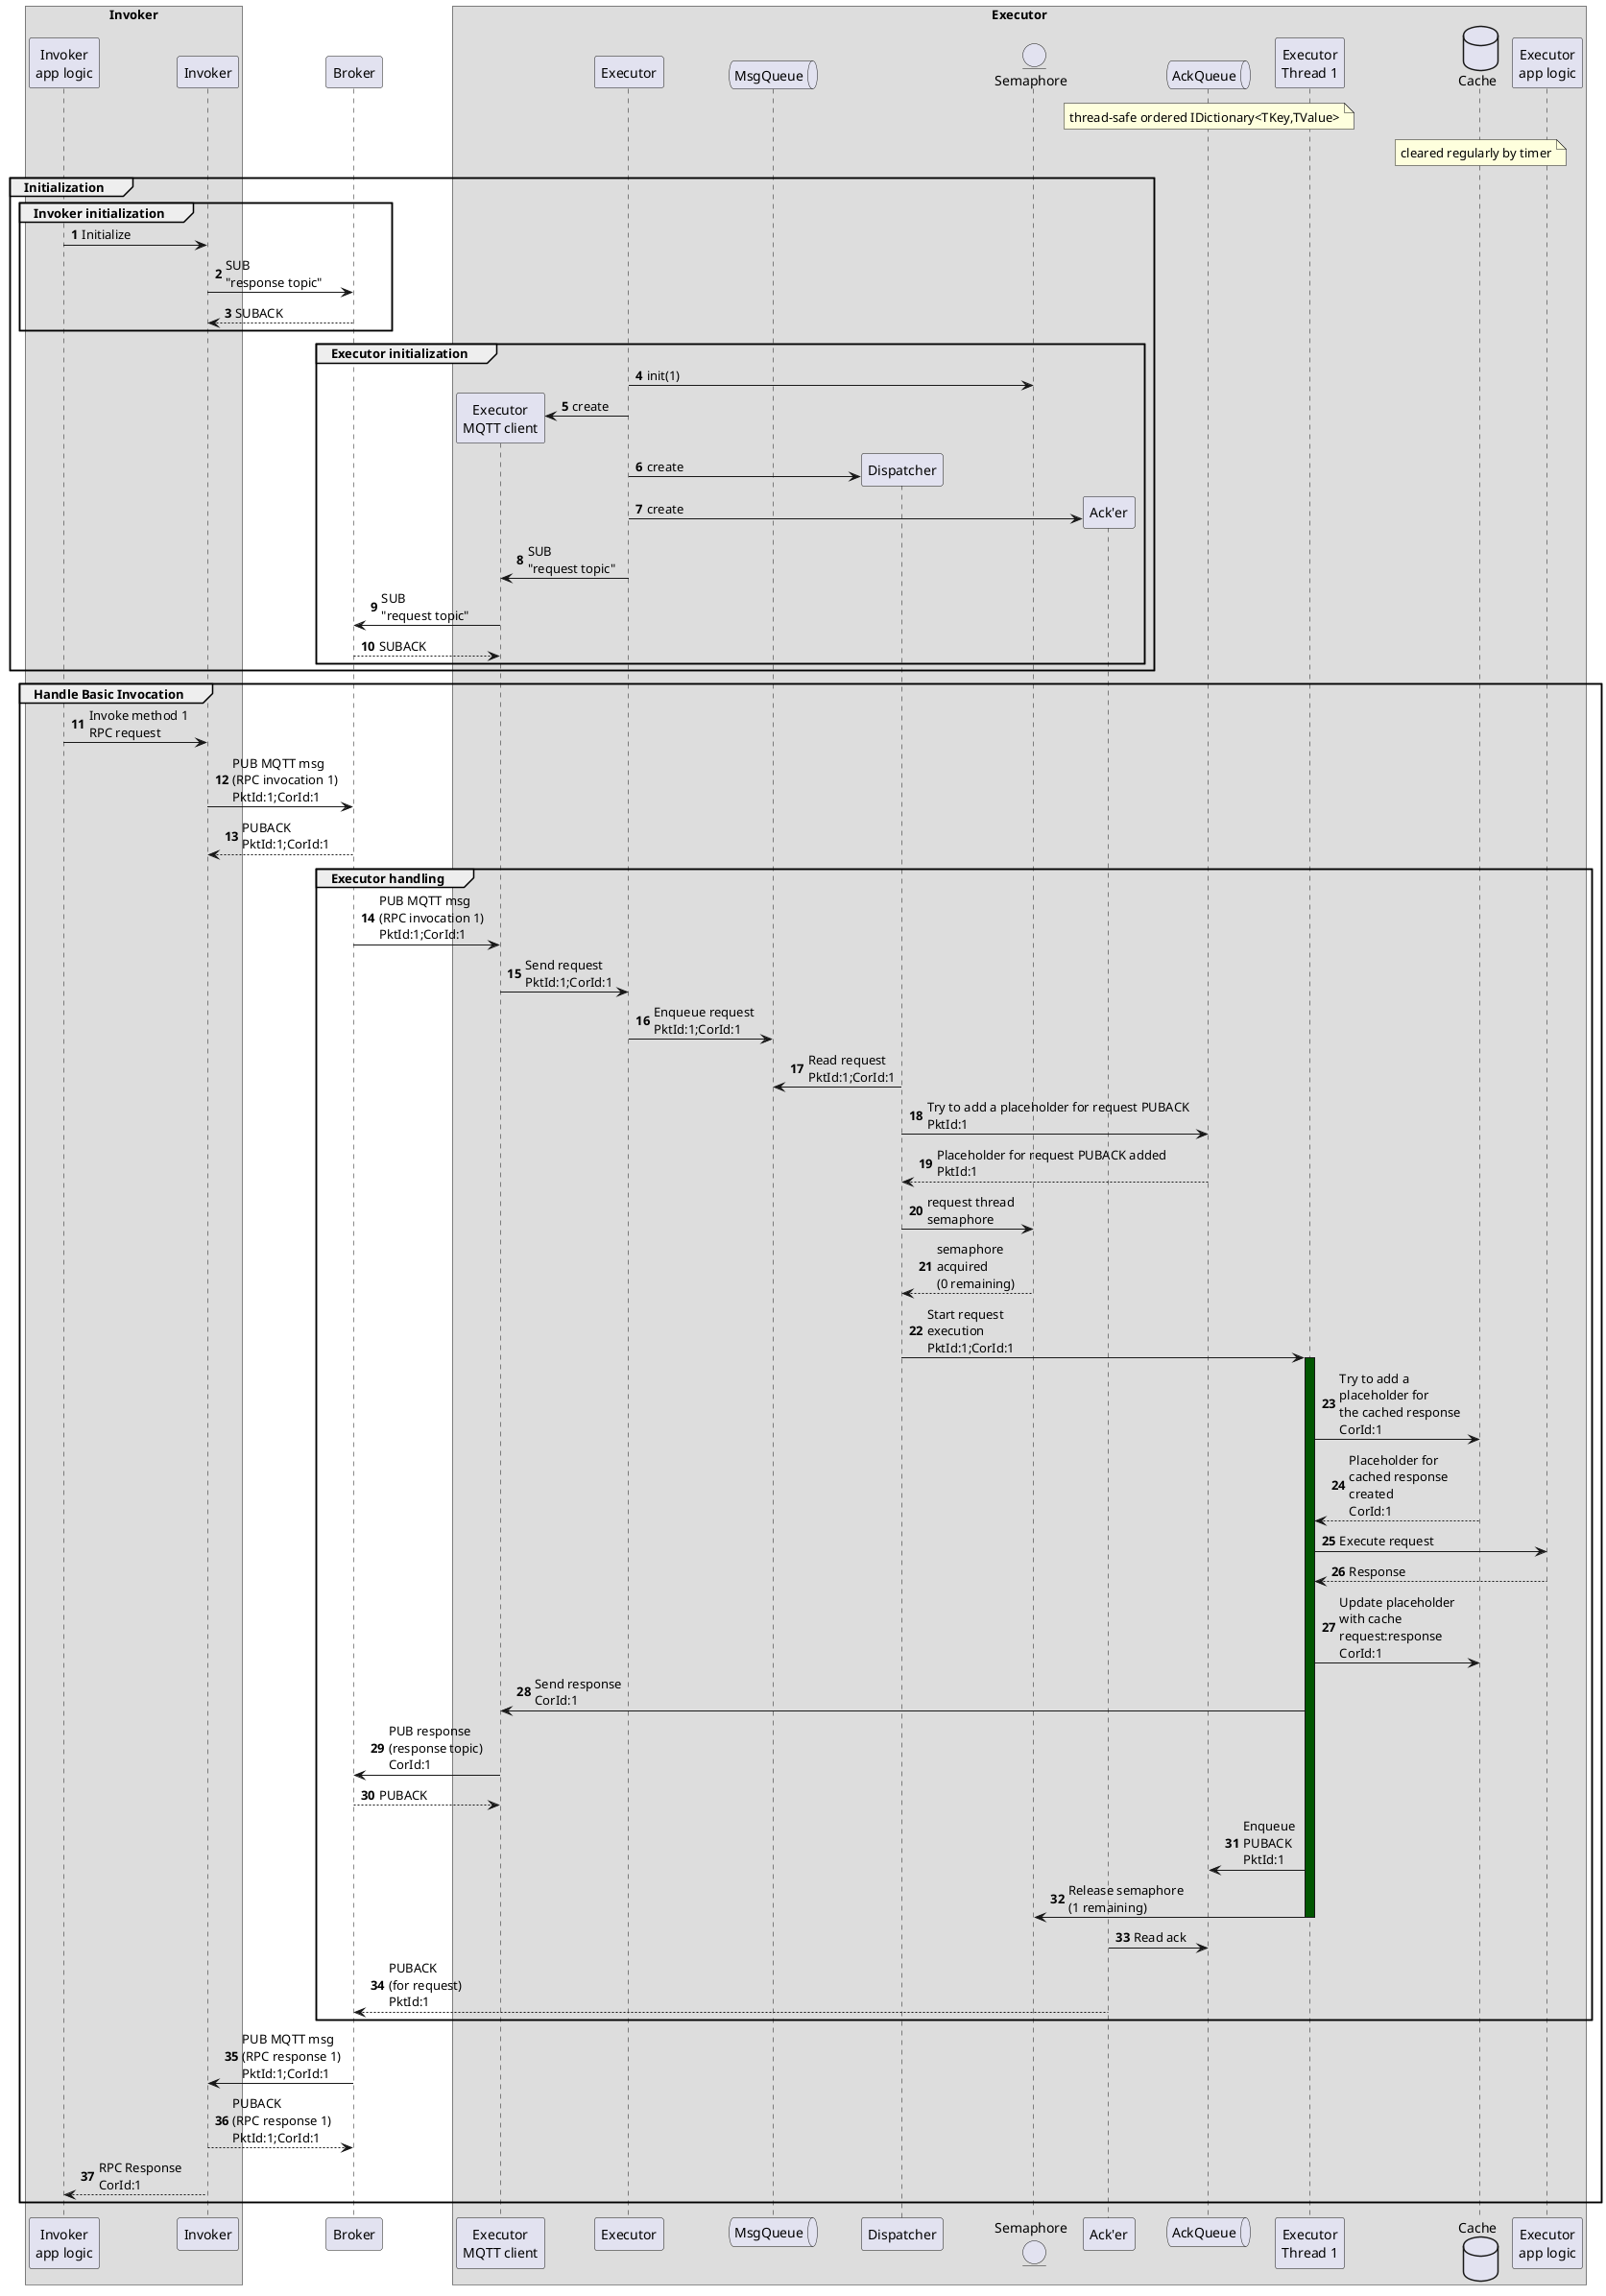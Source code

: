 @startuml

box Invoker
participant "Invoker\napp logic" as ial
participant "Invoker" as i
end box

participant "Broker" as b

box Executor
participant "Executor\nMQTT client" as emc
participant "Executor" as e
queue "MsgQueue" as q
participant "Dispatcher" as d
entity "Semaphore" as sem
participant "Ack'er" as acker
queue "AckQueue" as ack
note over ack : thread-safe ordered IDictionary<TKey,TValue>
participant "Executor\nThread 1" as t1

database "Cache" as c
note over c: cleared regularly by timer
participant "Executor\napp logic" as al
end box
autonumber 

group Initialization
group Invoker initialization
ial -> i : Initialize
i -> b : SUB \n"response topic"
b --> i : SUBACK
end

group Executor initialization
e -> sem : init(1)
create emc
e -> emc : create
create d
e -> d : create
create acker
e -> acker : create
e -> emc : SUB \n"request topic"
emc -> b : SUB \n"request topic"
b --> emc : SUBACK
end
end

group Handle Basic Invocation
ial -> i : Invoke method 1 \nRPC request
i -> b : PUB MQTT msg\n(RPC invocation 1)\nPktId:1;CorId:1
b --> i : PUBACK\nPktId:1;CorId:1

group Executor handling
b -> emc : PUB MQTT msg\n(RPC invocation 1)\nPktId:1;CorId:1
emc -> e : Send request \nPktId:1;CorId:1
e -> q : Enqueue request \nPktId:1;CorId:1
d -> q : Read request \nPktId:1;CorId:1
d -> ack : Try to add a placeholder for request PUBACK \nPktId:1
ack --> d : Placeholder for request PUBACK added \nPktId:1
d -> sem : request thread \nsemaphore
sem --> d : semaphore \nacquired\n(0 remaining)
d -> t1 ++ #005500 : Start request \nexecution \nPktId:1;CorId:1
t1 -> c : Try to add a \nplaceholder for \nthe cached response \nCorId:1
c --> t1 : Placeholder for \ncached response \ncreated \nCorId:1
t1 -> al : Execute request
al --> t1 : Response
t1 -> c : Update placeholder \nwith cache \nrequest:response \nCorId:1
t1 -> emc : Send response \nCorId:1
emc -> b : PUB response\n(response topic) \nCorId:1
b --> emc : PUBACK
t1 -> ack : Enqueue \nPUBACK \nPktId:1
t1 -> sem -- : Release semaphore\n(1 remaining)
acker -> ack : Read ack
acker --> b : PUBACK\n(for request)\nPktId:1
end

b -> i : PUB MQTT msg\n(RPC response 1)\nPktId:1;CorId:1
i --> b : PUBACK \n(RPC response 1)\nPktId:1;CorId:1
i --> ial : RPC Response\nCorId:1
end

@enduml